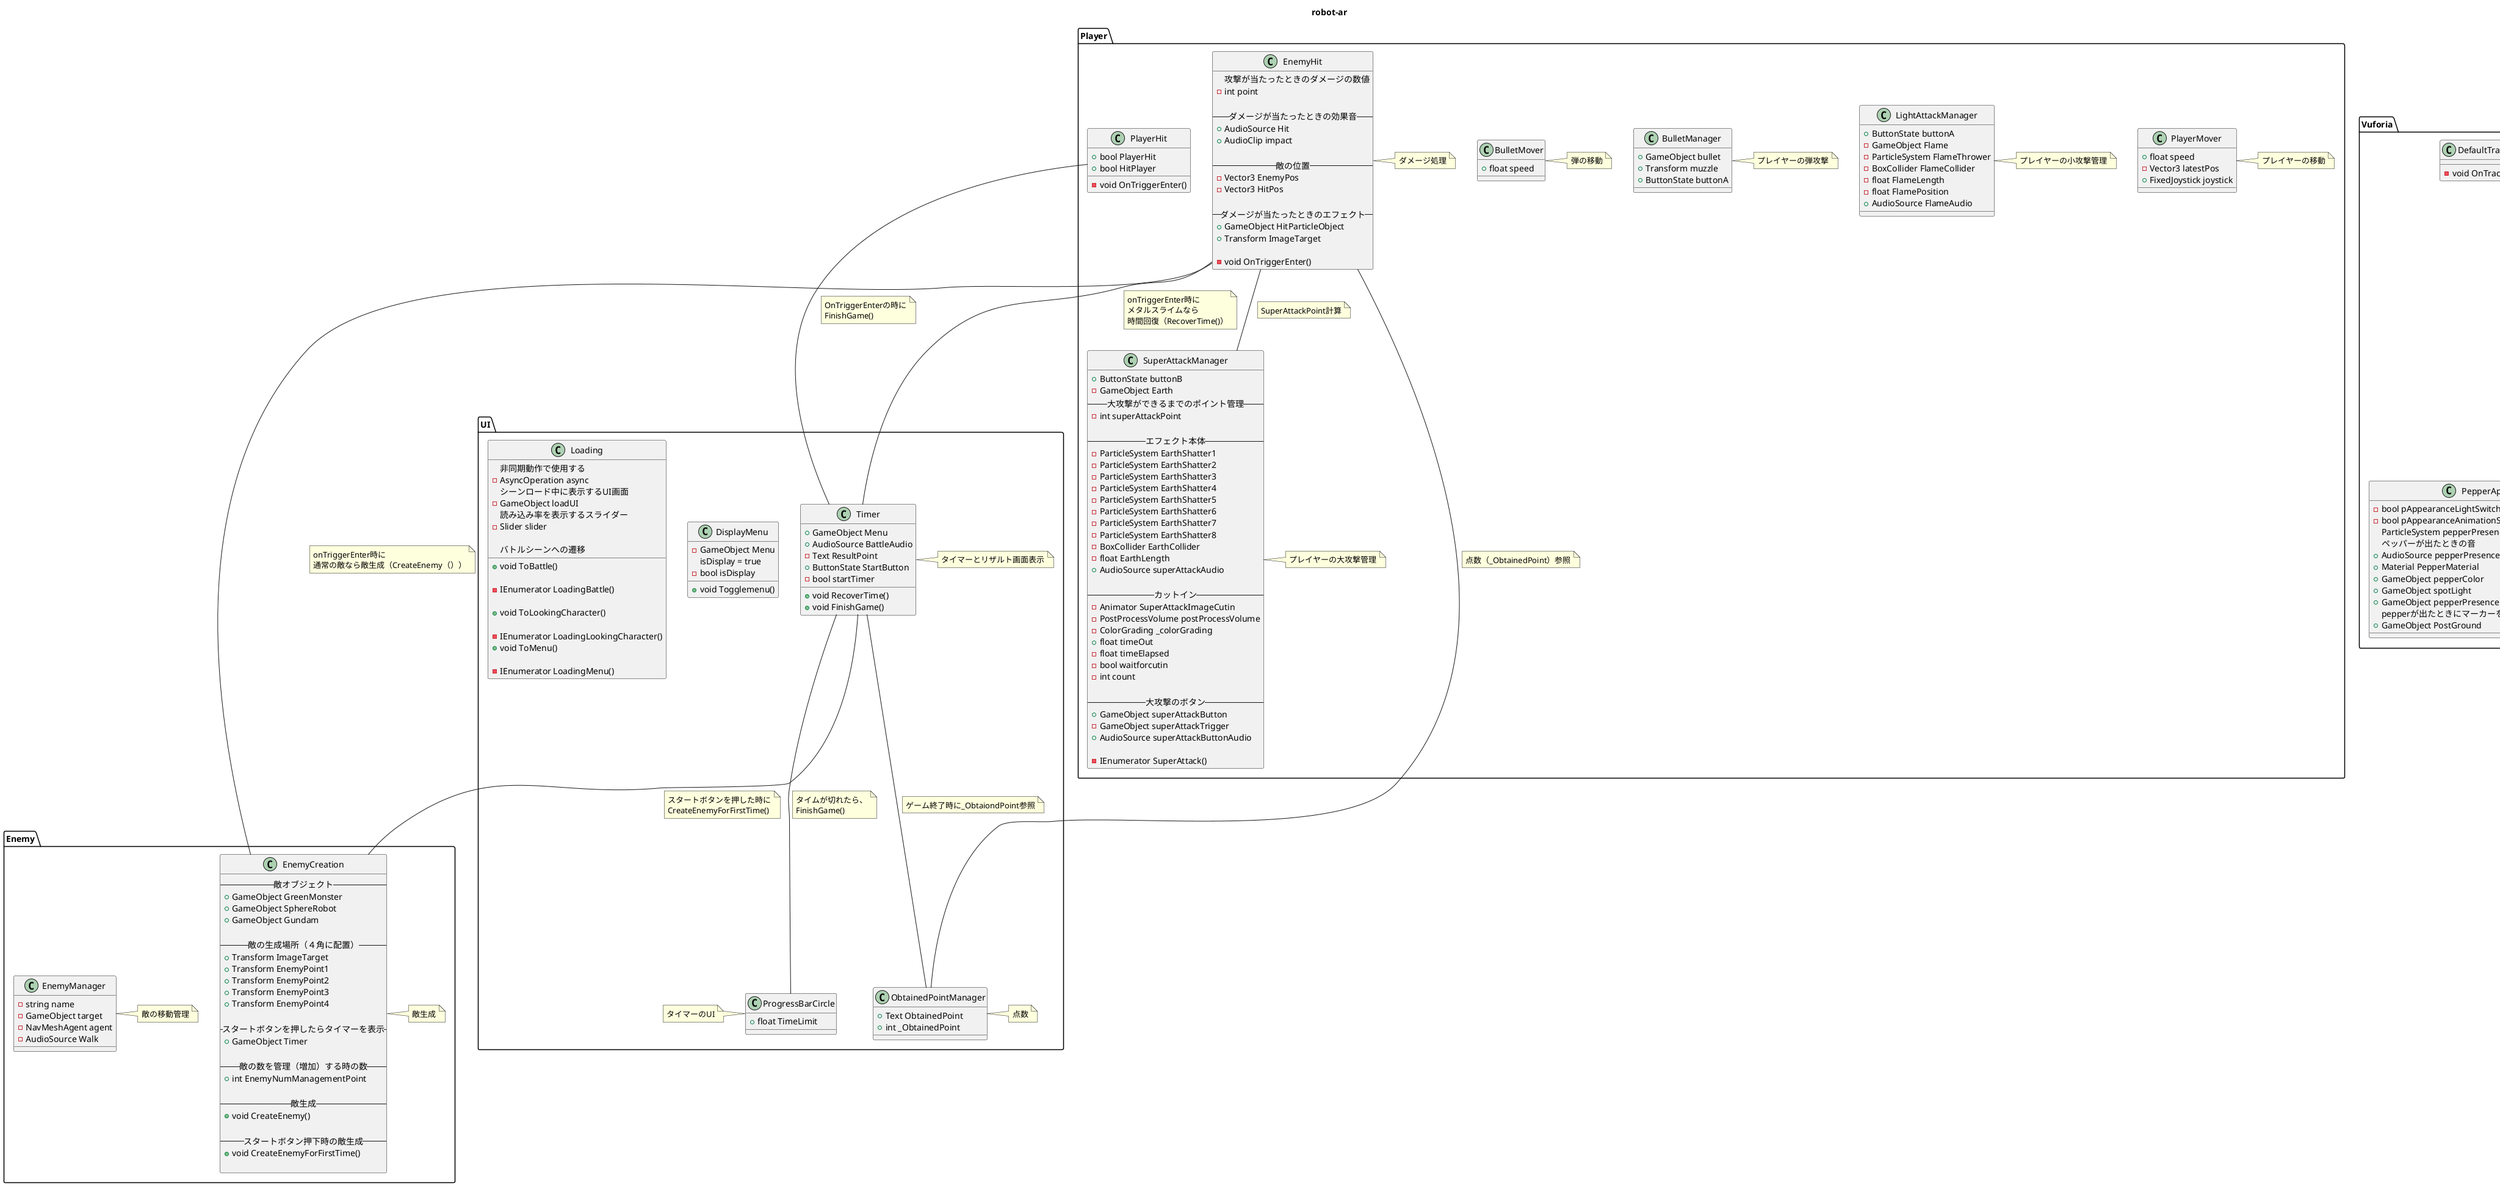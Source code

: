 @startuml robot-ar
title robot-ar
package Enemy{
    class EnemyCreation {
        --敵オブジェクト--
        + GameObject GreenMonster
        + GameObject SphereRobot
        + GameObject Gundam
        
        --敵の生成場所（４角に配置）--
        + Transform ImageTarget
        + Transform EnemyPoint1
        + Transform EnemyPoint2
        + Transform EnemyPoint3
        + Transform EnemyPoint4

        --スタートボタンを押したらタイマーを表示--
        + GameObject Timer
        
        --敵の数を管理（増加）する時の数--
        + int EnemyNumManagementPoint

        --敵生成--
        + void CreateEnemy()

        --スタートボタン押下時の敵生成--
        + void CreateEnemyForFirstTime()

    }
    note right
    敵生成
    end note
    
    class EnemyManager {
        - string name
        - GameObject target
        - NavMeshAgent agent
        - AudioSource Walk
    }
    note right
    敵の移動管理
    end note

}

package Player{

    class PlayerMover{
        + float speed
        - Vector3 latestPos
        + FixedJoystick joystick

    }
    note right
    プレイヤーの移動
    end note

    class LightAttackManager{
        + ButtonState buttonA
        - GameObject Flame
        - ParticleSystem FlameThrower
        - BoxCollider FlameCollider
        - float FlameLength
        - float FlamePosition
        + AudioSource FlameAudio

    }
    note right
    プレイヤーの小攻撃管理
    end note

    class BulletManager{
        + GameObject bullet
        + Transform muzzle
        + ButtonState buttonA
    }
    note right
    プレイヤーの弾攻撃
    end note

    class BulletMover{
        + float speed
    }
    note right
    弾の移動
    end note

    class SuperAttackManager{
        + ButtonState buttonB
        - GameObject Earth
        --大攻撃ができるまでのポイント管理--
        - int superAttackPoint

        --エフェクト本体--
        - ParticleSystem EarthShatter1
        - ParticleSystem EarthShatter2
        - ParticleSystem EarthShatter3
        - ParticleSystem EarthShatter4
        - ParticleSystem EarthShatter5
        - ParticleSystem EarthShatter6
        - ParticleSystem EarthShatter7
        - ParticleSystem EarthShatter8
        - BoxCollider EarthCollider
        - float EarthLength
        + AudioSource superAttackAudio
        
        --カットイン--
        - Animator SuperAttackImageCutin
        - PostProcessVolume postProcessVolume
        - ColorGrading _colorGrading
        + float timeOut
        - float timeElapsed
        - bool waitforcutin
        - int count
        
        --大攻撃のボタン--
        + GameObject superAttackButton
        - GameObject superAttackTrigger
        + AudioSource superAttackButtonAudio
           
        - IEnumerator SuperAttack()
    }
    note right
    プレイヤーの大攻撃管理
    end note

    class EnemyHit{
        --攻撃が当たったときのダメージの数値--        
        - int point

        --ダメージが当たったときの効果音--
        + AudioSource Hit
        + AudioClip impact

        --敵の位置--
        - Vector3 EnemyPos
        - Vector3 HitPos

        --ダメージが当たったときのエフェクト--
        + GameObject HitParticleObject
        + Transform ImageTarget

        - void OnTriggerEnter()
    }
    note right
    ダメージ処理
    end note

    class PlayerHit{
    + bool PlayerHit
    - void OnTriggerEnter()
    + bool HitPlayer
    }
}
package UI{
    class ObtainedPointManager{
        + Text ObtainedPoint
        + int _ObtainedPoint
    }
    note right
    点数
    end note

    class DisplayMenu{
        - GameObject Menu
        isDisplay = true
        - bool isDisplay
        + void Togglemenu()
    }

    class Loading{
        非同期動作で使用する
        - AsyncOperation async
        シーンロード中に表示するUI画面
        - GameObject loadUI
        読み込み率を表示するスライダー
        - Slider slider

        バトルシーンへの遷移
        + void ToBattle()

        - IEnumerator LoadingBattle()

        + void ToLookingCharacter()

        - IEnumerator LoadingLookingCharacter()
        + void ToMenu()

        -IEnumerator LoadingMenu()
    }

    class ProgressBarCircle{
        + float TimeLimit
    }
    note left
    タイマーのUI
    end note

    class Timer{
        + GameObject Menu
        + AudioSource BattleAudio
        - Text ResultPoint
        + ButtonState StartButton
	    - bool startTimer
        + void RecoverTime()
        + void FinishGame()

    }
    note right
    タイマーとリザルト画面表示
    end note
}

package Vuforia{
    class  DefaultTrackableEventHandler{
        - void OnTrackingFound()
    }

    class PepperAppearanceAnimation{
        - bool pAppearanceLightSwitch
        - bool pAppearanceAnimationSwitch
        ParticleSystem pepperPresenceAnimation
        ペッパーが出たときの音
        + AudioSource pepperPresenceAudio
        + Material PepperMaterial
        + GameObject pepperColor
        + GameObject spotLight
        + GameObject pepperPresence
        pepperが出たときにマーカーをペッパーがいないのものに差し替える
        + GameObject PostGround
    }

}

PlayerHit -- Timer
note on link
OnTriggerEnterの時に
FinishGame()
end note


EnemyHit -- EnemyCreation
note on link
onTriggerEnter時に
通常の敵なら敵生成（CreateEnemy（））
end note

EnemyHit -- SuperAttackManager
note on link: SuperAttackPoint計算

EnemyHit -- ObtainedPointManager
note on link: 点数（_ObtainedPoint）参照

EnemyHit -- Timer
note on link
onTriggerEnter時に
メタルスライムなら
時間回復（RecoverTime()）
end note

Timer -- ObtainedPointManager
note on link
ゲーム終了時に_ObtaiondPoint参照
end note

Timer -- ProgressBarCircle
note on link
タイムが切れたら、
FinishGame()
end note

Timer -- EnemyCreation
note on link
スタートボタンを押した時に
CreateEnemyForFirstTime()
end note

DefaultTrackableEventHandler -- PepperAppearanceAnimation


@enduml